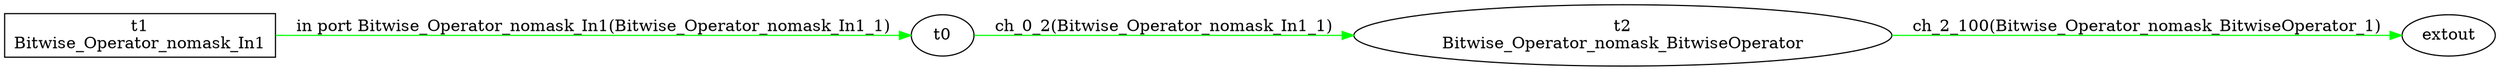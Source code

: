 digraph csp {
	graph [rankdir=LR];
	Bitwise_Operator_nomask_BitwiseOperator	 [label="t2\nBitwise_Operator_nomask_BitwiseOperator"];
	t0 -> Bitwise_Operator_nomask_BitwiseOperator	 [color=green,
		label="ch_0_2(Bitwise_Operator_nomask_In1_1)"];
	extout	 [label=extout];
	Bitwise_Operator_nomask_In1	 [label="t1\nBitwise_Operator_nomask_In1",
		shape=box];
	Bitwise_Operator_nomask_In1 -> t0	 [color=green,
		label="in port Bitwise_Operator_nomask_In1(Bitwise_Operator_nomask_In1_1)"];
	Bitwise_Operator_nomask_BitwiseOperator -> extout	 [color=green,
		label="ch_2_100(Bitwise_Operator_nomask_BitwiseOperator_1)"];
}
